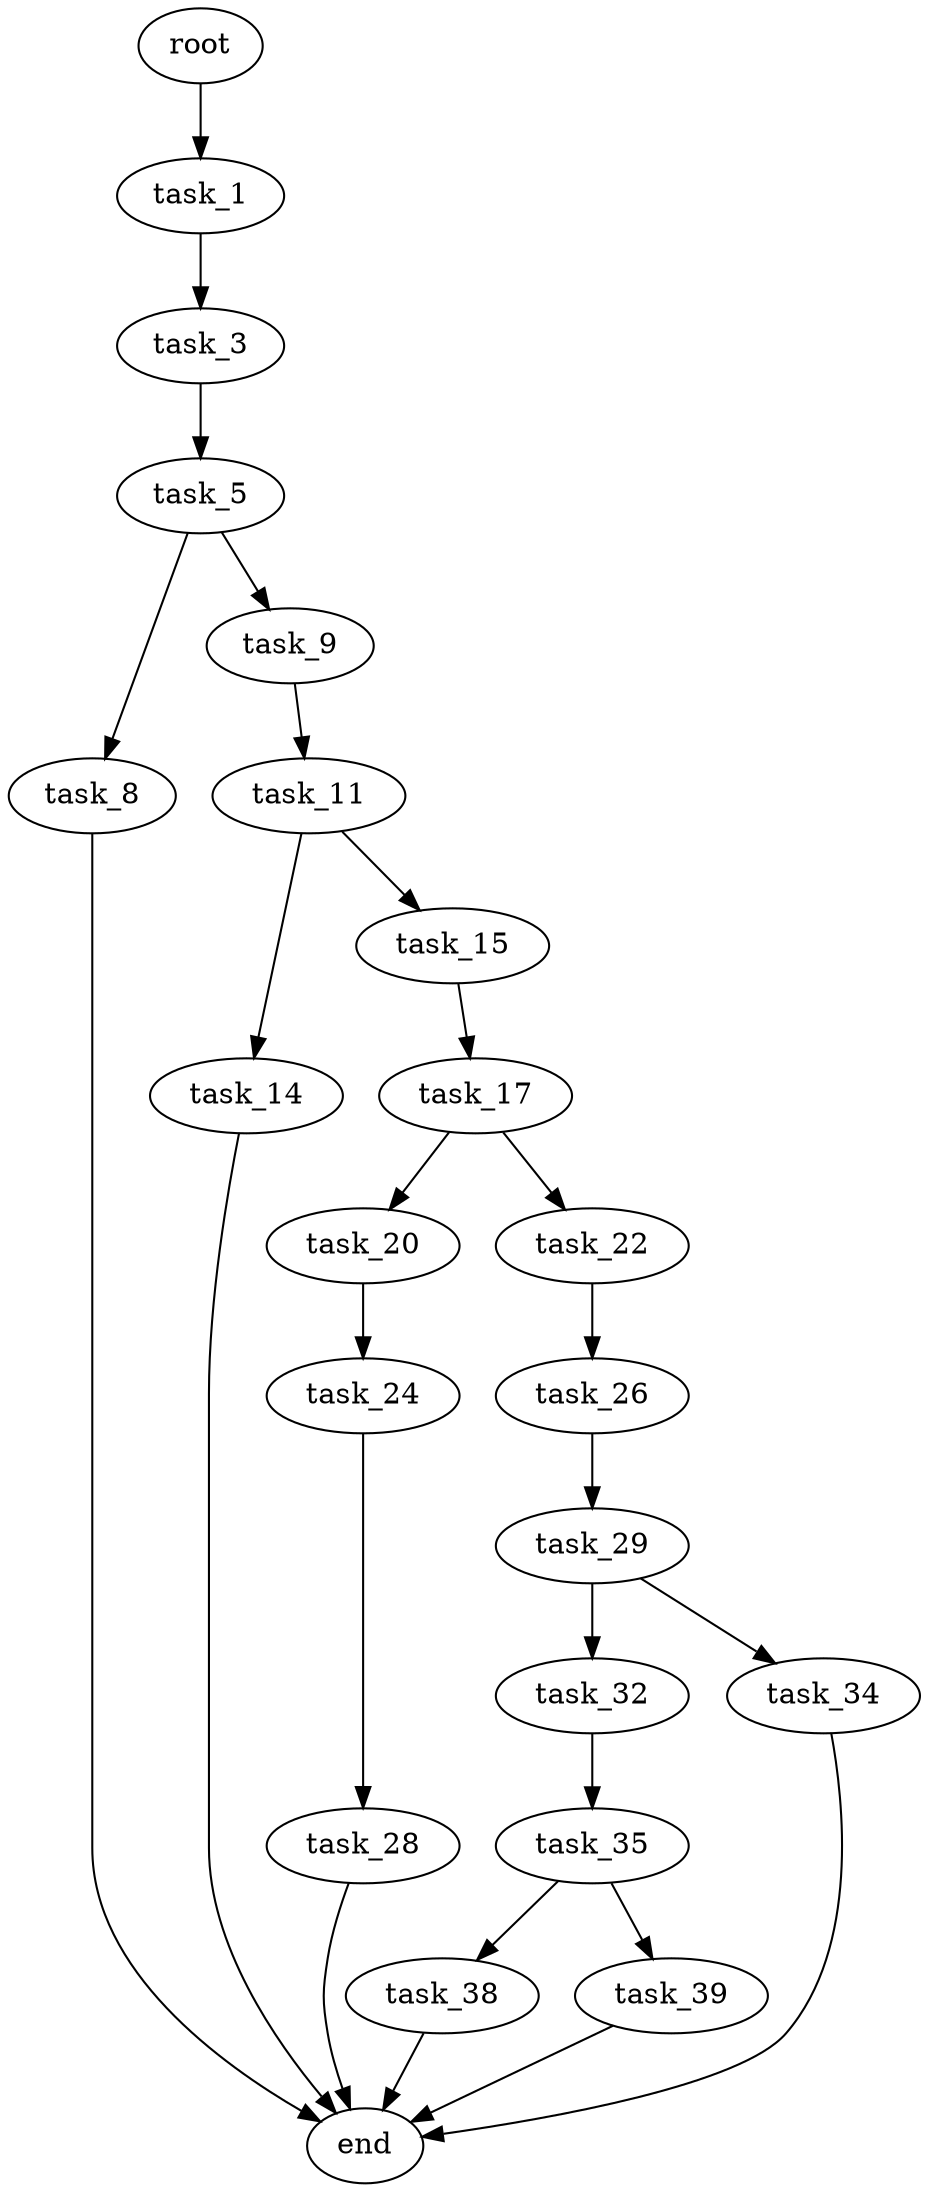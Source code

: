 digraph G {
  root [size="0.000000"];
  task_1 [size="8982324039.000000"];
  task_3 [size="8589934592.000000"];
  task_5 [size="134217728000.000000"];
  task_8 [size="549755813888.000000"];
  task_9 [size="357436618939.000000"];
  task_11 [size="1084546795058.000000"];
  task_14 [size="454971977508.000000"];
  task_15 [size="34288116049.000000"];
  task_17 [size="9382889130.000000"];
  task_20 [size="3328417494.000000"];
  task_22 [size="3961281195.000000"];
  task_24 [size="134217728000.000000"];
  task_26 [size="645086841578.000000"];
  task_28 [size="11616537958.000000"];
  task_29 [size="20501194838.000000"];
  task_32 [size="1073741824000.000000"];
  task_34 [size="4796150783.000000"];
  task_35 [size="513101613316.000000"];
  task_38 [size="549755813888.000000"];
  task_39 [size="160852247560.000000"];
  end [size="0.000000"];

  root -> task_1 [size="1.000000"];
  task_1 -> task_3 [size="679477248.000000"];
  task_3 -> task_5 [size="33554432.000000"];
  task_5 -> task_8 [size="209715200.000000"];
  task_5 -> task_9 [size="209715200.000000"];
  task_8 -> end [size="1.000000"];
  task_9 -> task_11 [size="679477248.000000"];
  task_11 -> task_14 [size="679477248.000000"];
  task_11 -> task_15 [size="679477248.000000"];
  task_14 -> end [size="1.000000"];
  task_15 -> task_17 [size="536870912.000000"];
  task_17 -> task_20 [size="209715200.000000"];
  task_17 -> task_22 [size="209715200.000000"];
  task_20 -> task_24 [size="134217728.000000"];
  task_22 -> task_26 [size="411041792.000000"];
  task_24 -> task_28 [size="209715200.000000"];
  task_26 -> task_29 [size="679477248.000000"];
  task_28 -> end [size="1.000000"];
  task_29 -> task_32 [size="536870912.000000"];
  task_29 -> task_34 [size="536870912.000000"];
  task_32 -> task_35 [size="838860800.000000"];
  task_34 -> end [size="1.000000"];
  task_35 -> task_38 [size="838860800.000000"];
  task_35 -> task_39 [size="838860800.000000"];
  task_38 -> end [size="1.000000"];
  task_39 -> end [size="1.000000"];
}
